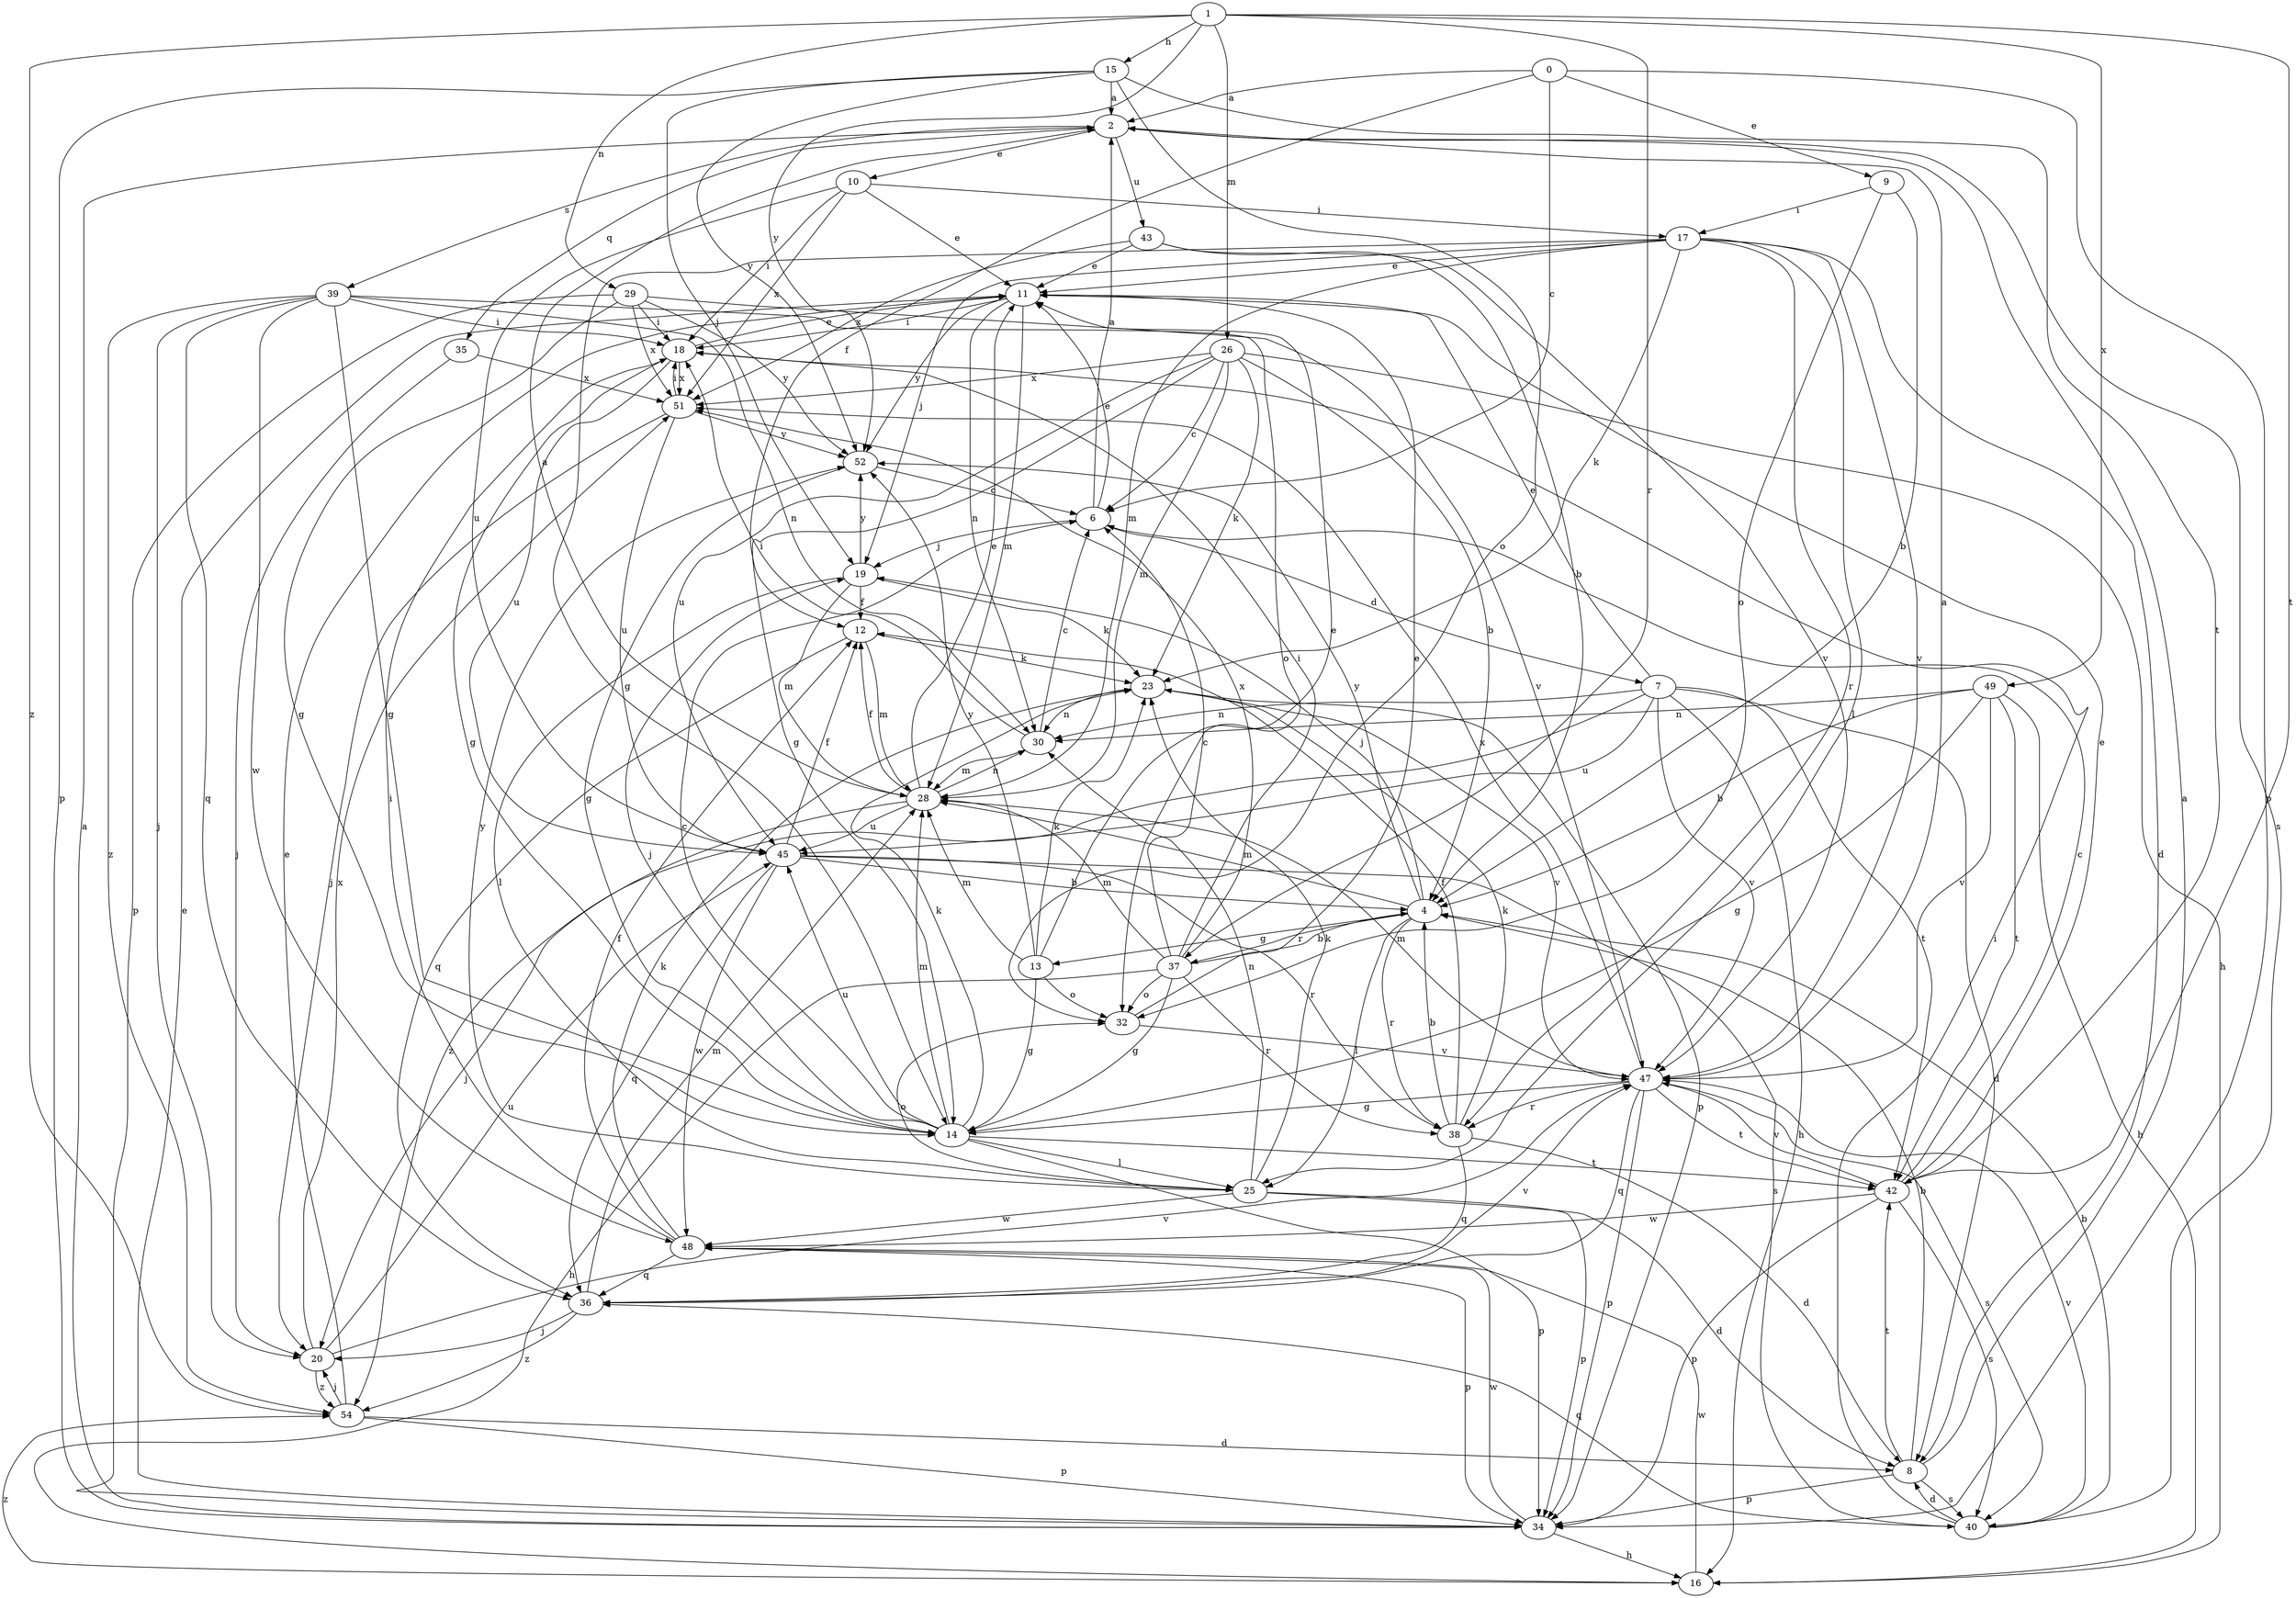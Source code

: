strict digraph  {
0;
1;
2;
4;
6;
7;
8;
9;
10;
11;
12;
13;
14;
15;
16;
17;
18;
19;
20;
23;
25;
26;
28;
29;
30;
32;
34;
35;
36;
37;
38;
39;
40;
42;
43;
45;
47;
48;
49;
51;
52;
54;
0 -> 2  [label=a];
0 -> 6  [label=c];
0 -> 9  [label=e];
0 -> 12  [label=f];
0 -> 34  [label=p];
1 -> 15  [label=h];
1 -> 26  [label=m];
1 -> 29  [label=n];
1 -> 37  [label=r];
1 -> 42  [label=t];
1 -> 49  [label=x];
1 -> 52  [label=y];
1 -> 54  [label=z];
2 -> 10  [label=e];
2 -> 35  [label=q];
2 -> 39  [label=s];
2 -> 40  [label=s];
2 -> 43  [label=u];
4 -> 13  [label=g];
4 -> 19  [label=j];
4 -> 25  [label=l];
4 -> 28  [label=m];
4 -> 37  [label=r];
4 -> 38  [label=r];
4 -> 52  [label=y];
6 -> 2  [label=a];
6 -> 7  [label=d];
6 -> 11  [label=e];
6 -> 19  [label=j];
7 -> 8  [label=d];
7 -> 11  [label=e];
7 -> 16  [label=h];
7 -> 30  [label=n];
7 -> 42  [label=t];
7 -> 45  [label=u];
7 -> 47  [label=v];
7 -> 54  [label=z];
8 -> 2  [label=a];
8 -> 4  [label=b];
8 -> 34  [label=p];
8 -> 40  [label=s];
8 -> 42  [label=t];
9 -> 4  [label=b];
9 -> 17  [label=i];
9 -> 32  [label=o];
10 -> 11  [label=e];
10 -> 17  [label=i];
10 -> 18  [label=i];
10 -> 45  [label=u];
10 -> 51  [label=x];
11 -> 18  [label=i];
11 -> 28  [label=m];
11 -> 30  [label=n];
11 -> 52  [label=y];
12 -> 23  [label=k];
12 -> 28  [label=m];
12 -> 36  [label=q];
13 -> 11  [label=e];
13 -> 14  [label=g];
13 -> 23  [label=k];
13 -> 28  [label=m];
13 -> 32  [label=o];
13 -> 52  [label=y];
14 -> 6  [label=c];
14 -> 19  [label=j];
14 -> 23  [label=k];
14 -> 25  [label=l];
14 -> 28  [label=m];
14 -> 34  [label=p];
14 -> 42  [label=t];
14 -> 45  [label=u];
15 -> 2  [label=a];
15 -> 19  [label=j];
15 -> 32  [label=o];
15 -> 34  [label=p];
15 -> 42  [label=t];
15 -> 52  [label=y];
16 -> 48  [label=w];
16 -> 54  [label=z];
17 -> 8  [label=d];
17 -> 11  [label=e];
17 -> 14  [label=g];
17 -> 19  [label=j];
17 -> 23  [label=k];
17 -> 25  [label=l];
17 -> 28  [label=m];
17 -> 38  [label=r];
17 -> 47  [label=v];
18 -> 11  [label=e];
18 -> 14  [label=g];
18 -> 45  [label=u];
18 -> 51  [label=x];
19 -> 12  [label=f];
19 -> 23  [label=k];
19 -> 25  [label=l];
19 -> 28  [label=m];
19 -> 52  [label=y];
20 -> 45  [label=u];
20 -> 47  [label=v];
20 -> 51  [label=x];
20 -> 54  [label=z];
23 -> 30  [label=n];
23 -> 34  [label=p];
23 -> 47  [label=v];
25 -> 8  [label=d];
25 -> 23  [label=k];
25 -> 30  [label=n];
25 -> 32  [label=o];
25 -> 34  [label=p];
25 -> 48  [label=w];
25 -> 52  [label=y];
26 -> 4  [label=b];
26 -> 6  [label=c];
26 -> 14  [label=g];
26 -> 16  [label=h];
26 -> 23  [label=k];
26 -> 28  [label=m];
26 -> 45  [label=u];
26 -> 51  [label=x];
28 -> 2  [label=a];
28 -> 11  [label=e];
28 -> 12  [label=f];
28 -> 20  [label=j];
28 -> 30  [label=n];
28 -> 45  [label=u];
29 -> 14  [label=g];
29 -> 18  [label=i];
29 -> 34  [label=p];
29 -> 47  [label=v];
29 -> 51  [label=x];
29 -> 52  [label=y];
30 -> 6  [label=c];
30 -> 18  [label=i];
30 -> 28  [label=m];
32 -> 11  [label=e];
32 -> 47  [label=v];
34 -> 2  [label=a];
34 -> 11  [label=e];
34 -> 16  [label=h];
34 -> 48  [label=w];
35 -> 20  [label=j];
35 -> 51  [label=x];
36 -> 20  [label=j];
36 -> 28  [label=m];
36 -> 47  [label=v];
36 -> 54  [label=z];
37 -> 4  [label=b];
37 -> 6  [label=c];
37 -> 14  [label=g];
37 -> 16  [label=h];
37 -> 18  [label=i];
37 -> 28  [label=m];
37 -> 32  [label=o];
37 -> 38  [label=r];
37 -> 51  [label=x];
38 -> 4  [label=b];
38 -> 8  [label=d];
38 -> 12  [label=f];
38 -> 23  [label=k];
38 -> 36  [label=q];
39 -> 14  [label=g];
39 -> 18  [label=i];
39 -> 20  [label=j];
39 -> 30  [label=n];
39 -> 32  [label=o];
39 -> 36  [label=q];
39 -> 48  [label=w];
39 -> 54  [label=z];
40 -> 4  [label=b];
40 -> 8  [label=d];
40 -> 18  [label=i];
40 -> 36  [label=q];
40 -> 47  [label=v];
42 -> 6  [label=c];
42 -> 11  [label=e];
42 -> 34  [label=p];
42 -> 40  [label=s];
42 -> 47  [label=v];
42 -> 48  [label=w];
43 -> 4  [label=b];
43 -> 11  [label=e];
43 -> 47  [label=v];
43 -> 51  [label=x];
45 -> 4  [label=b];
45 -> 12  [label=f];
45 -> 36  [label=q];
45 -> 38  [label=r];
45 -> 40  [label=s];
45 -> 48  [label=w];
47 -> 2  [label=a];
47 -> 14  [label=g];
47 -> 28  [label=m];
47 -> 34  [label=p];
47 -> 36  [label=q];
47 -> 38  [label=r];
47 -> 40  [label=s];
47 -> 42  [label=t];
47 -> 51  [label=x];
48 -> 12  [label=f];
48 -> 18  [label=i];
48 -> 23  [label=k];
48 -> 34  [label=p];
48 -> 36  [label=q];
49 -> 4  [label=b];
49 -> 14  [label=g];
49 -> 16  [label=h];
49 -> 30  [label=n];
49 -> 42  [label=t];
49 -> 47  [label=v];
51 -> 18  [label=i];
51 -> 20  [label=j];
51 -> 45  [label=u];
51 -> 52  [label=y];
52 -> 6  [label=c];
52 -> 14  [label=g];
54 -> 8  [label=d];
54 -> 11  [label=e];
54 -> 20  [label=j];
54 -> 34  [label=p];
}
